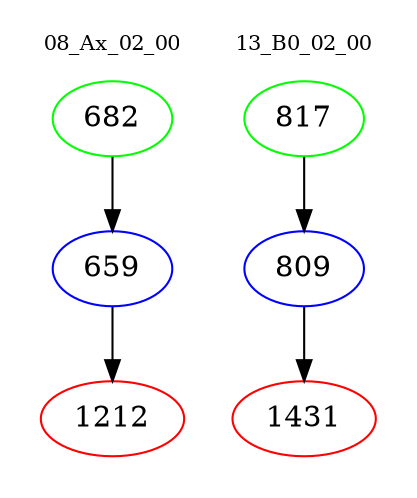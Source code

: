digraph{
subgraph cluster_0 {
color = white
label = "08_Ax_02_00";
fontsize=10;
T0_682 [label="682", color="green"]
T0_682 -> T0_659 [color="black"]
T0_659 [label="659", color="blue"]
T0_659 -> T0_1212 [color="black"]
T0_1212 [label="1212", color="red"]
}
subgraph cluster_1 {
color = white
label = "13_B0_02_00";
fontsize=10;
T1_817 [label="817", color="green"]
T1_817 -> T1_809 [color="black"]
T1_809 [label="809", color="blue"]
T1_809 -> T1_1431 [color="black"]
T1_1431 [label="1431", color="red"]
}
}
